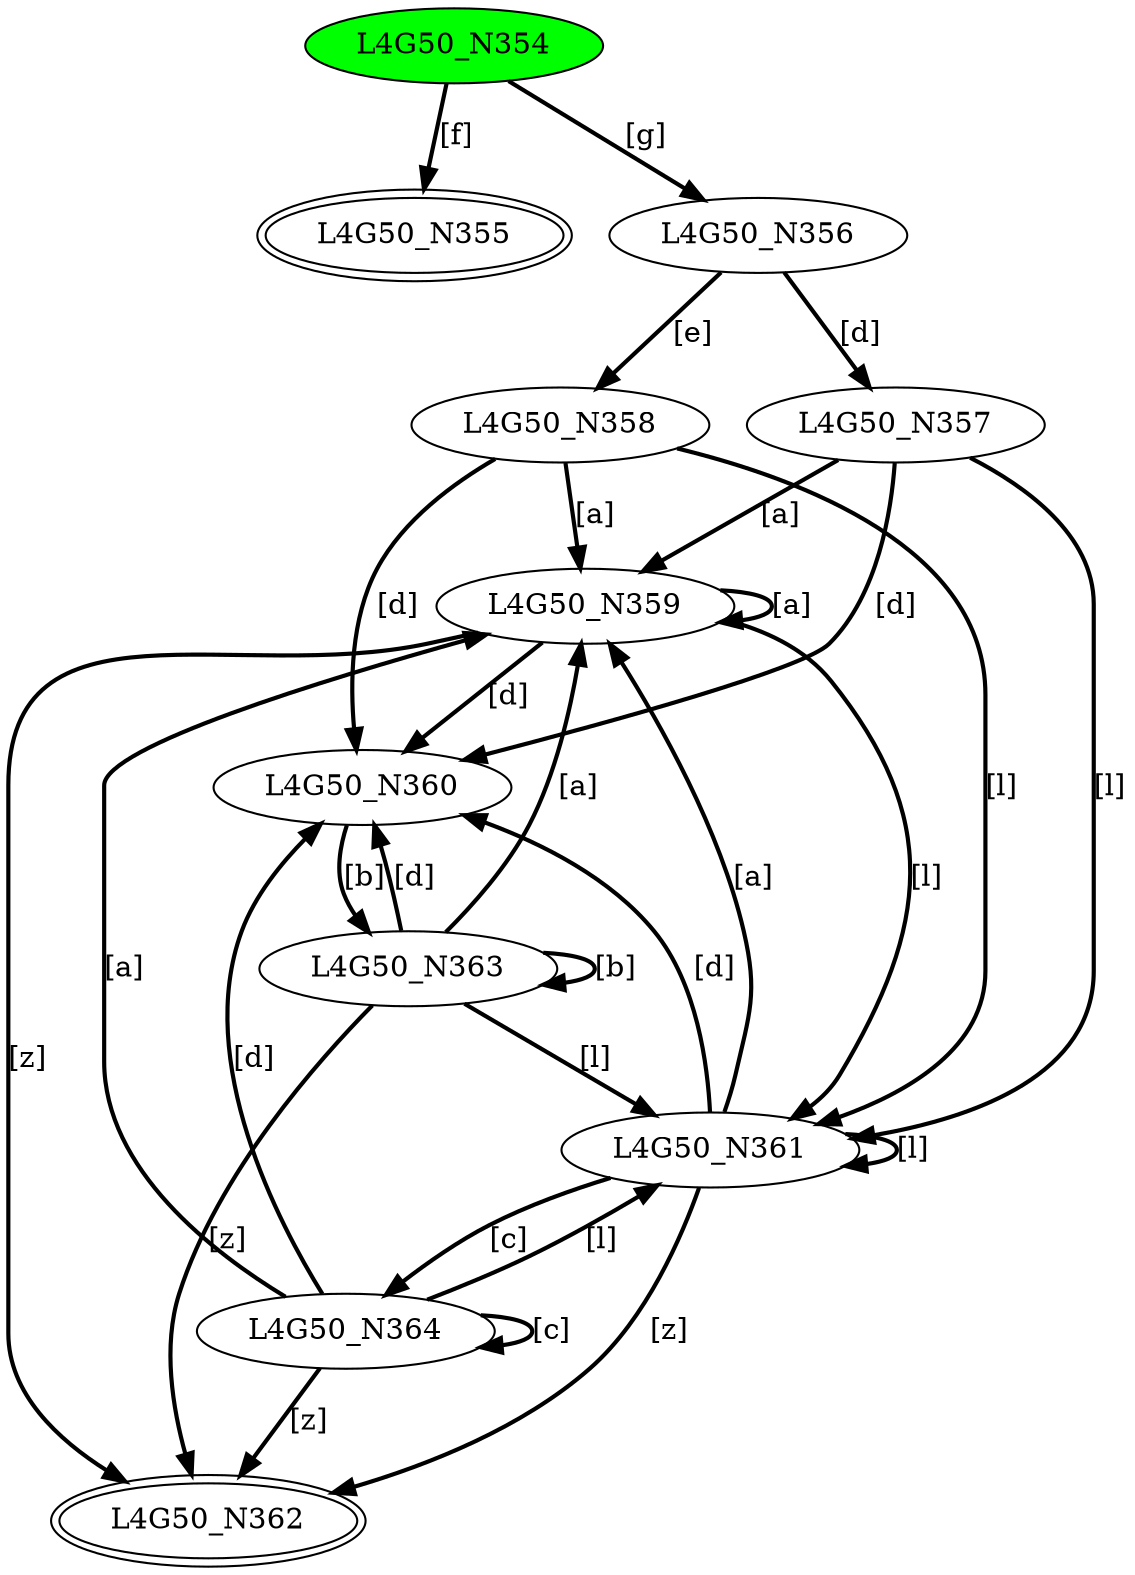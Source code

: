 digraph G50{
"L4G50_N354" [style=filled,fillcolor=green];
"L4G50_N355" [peripheries=2];
"L4G50_N356";
"L4G50_N357";
"L4G50_N358";
"L4G50_N359";
"L4G50_N360";
"L4G50_N361";
"L4G50_N362" [peripheries=2];
"L4G50_N363";
"L4G50_N364";
"L4G50_N354"->"L4G50_N355" [style = bold, label = "[f]"];
"L4G50_N354"->"L4G50_N356" [style = bold, label = "[g]"];
"L4G50_N356"->"L4G50_N357" [style = bold, label = "[d]"];
"L4G50_N356"->"L4G50_N358" [style = bold, label = "[e]"];
"L4G50_N357"->"L4G50_N359" [style = bold, label = "[a]"];
"L4G50_N357"->"L4G50_N360" [style = bold, label = "[d]"];
"L4G50_N357"->"L4G50_N361" [style = bold, label = "[l]"];
"L4G50_N358"->"L4G50_N359" [style = bold, label = "[a]"];
"L4G50_N358"->"L4G50_N360" [style = bold, label = "[d]"];
"L4G50_N358"->"L4G50_N361" [style = bold, label = "[l]"];
"L4G50_N359"->"L4G50_N359" [style = bold, label = "[a]"];
"L4G50_N359"->"L4G50_N360" [style = bold, label = "[d]"];
"L4G50_N359"->"L4G50_N361" [style = bold, label = "[l]"];
"L4G50_N359"->"L4G50_N362" [style = bold, label = "[z]"];
"L4G50_N360"->"L4G50_N363" [style = bold, label = "[b]"];
"L4G50_N361"->"L4G50_N359" [style = bold, label = "[a]"];
"L4G50_N361"->"L4G50_N364" [style = bold, label = "[c]"];
"L4G50_N361"->"L4G50_N360" [style = bold, label = "[d]"];
"L4G50_N361"->"L4G50_N361" [style = bold, label = "[l]"];
"L4G50_N361"->"L4G50_N362" [style = bold, label = "[z]"];
"L4G50_N363"->"L4G50_N359" [style = bold, label = "[a]"];
"L4G50_N363"->"L4G50_N363" [style = bold, label = "[b]"];
"L4G50_N363"->"L4G50_N360" [style = bold, label = "[d]"];
"L4G50_N363"->"L4G50_N361" [style = bold, label = "[l]"];
"L4G50_N363"->"L4G50_N362" [style = bold, label = "[z]"];
"L4G50_N364"->"L4G50_N359" [style = bold, label = "[a]"];
"L4G50_N364"->"L4G50_N364" [style = bold, label = "[c]"];
"L4G50_N364"->"L4G50_N360" [style = bold, label = "[d]"];
"L4G50_N364"->"L4G50_N361" [style = bold, label = "[l]"];
"L4G50_N364"->"L4G50_N362" [style = bold, label = "[z]"];
}

